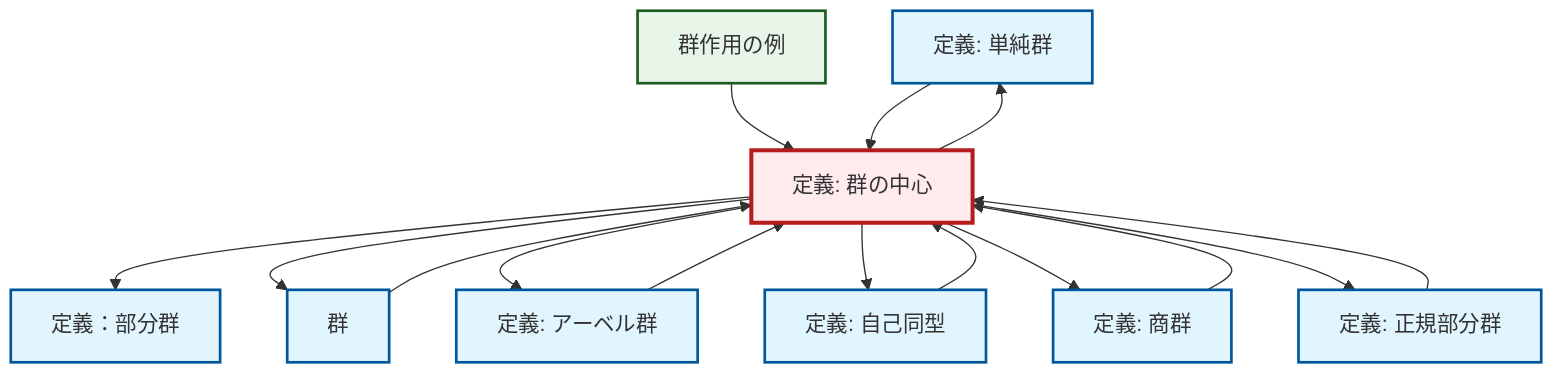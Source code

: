 graph TD
    classDef definition fill:#e1f5fe,stroke:#01579b,stroke-width:2px
    classDef theorem fill:#f3e5f5,stroke:#4a148c,stroke-width:2px
    classDef axiom fill:#fff3e0,stroke:#e65100,stroke-width:2px
    classDef example fill:#e8f5e9,stroke:#1b5e20,stroke-width:2px
    classDef current fill:#ffebee,stroke:#b71c1c,stroke-width:3px
    def-simple-group["定義: 単純群"]:::definition
    def-subgroup["定義：部分群"]:::definition
    def-automorphism["定義: 自己同型"]:::definition
    def-normal-subgroup["定義: 正規部分群"]:::definition
    def-abelian-group["定義: アーベル群"]:::definition
    def-group["群"]:::definition
    def-center-of-group["定義: 群の中心"]:::definition
    def-quotient-group["定義: 商群"]:::definition
    ex-group-action-examples["群作用の例"]:::example
    def-center-of-group --> def-subgroup
    def-center-of-group --> def-group
    def-center-of-group --> def-simple-group
    ex-group-action-examples --> def-center-of-group
    def-simple-group --> def-center-of-group
    def-center-of-group --> def-abelian-group
    def-automorphism --> def-center-of-group
    def-center-of-group --> def-automorphism
    def-normal-subgroup --> def-center-of-group
    def-center-of-group --> def-quotient-group
    def-center-of-group --> def-normal-subgroup
    def-quotient-group --> def-center-of-group
    def-group --> def-center-of-group
    def-abelian-group --> def-center-of-group
    class def-center-of-group current